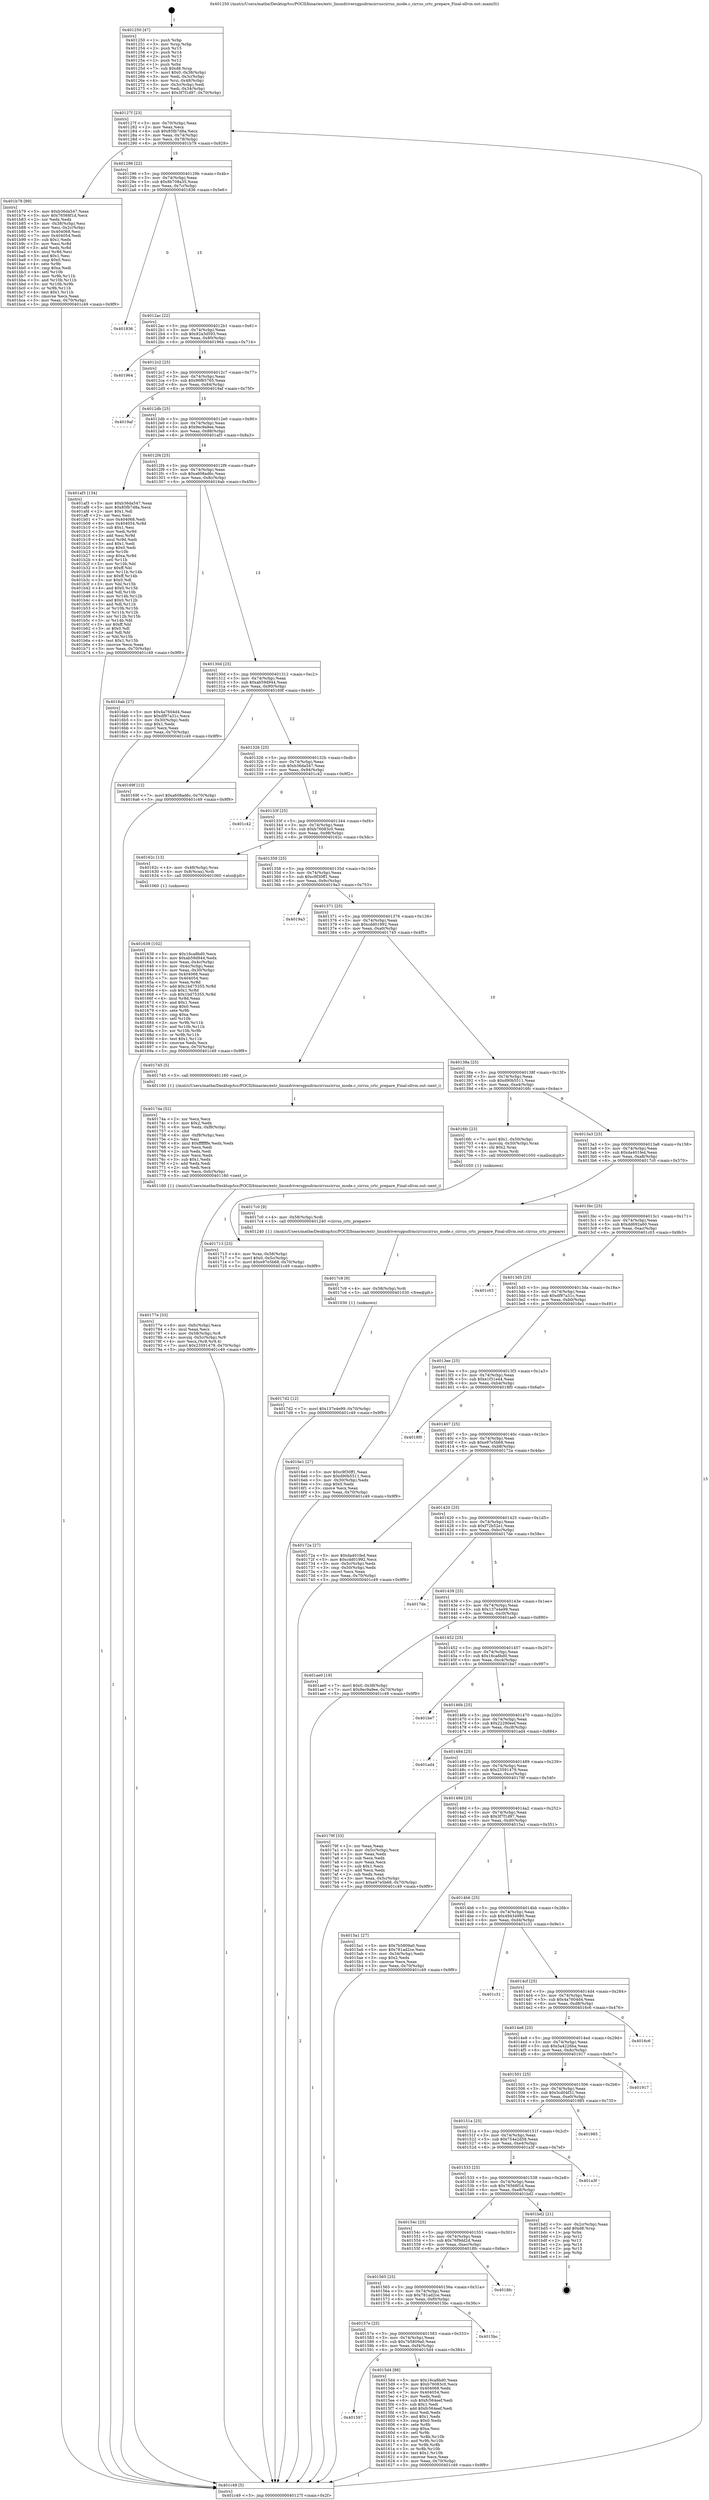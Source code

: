 digraph "0x401250" {
  label = "0x401250 (/mnt/c/Users/mathe/Desktop/tcc/POCII/binaries/extr_linuxdriversgpudrmcirruscirrus_mode.c_cirrus_crtc_prepare_Final-ollvm.out::main(0))"
  labelloc = "t"
  node[shape=record]

  Entry [label="",width=0.3,height=0.3,shape=circle,fillcolor=black,style=filled]
  "0x40127f" [label="{
     0x40127f [23]\l
     | [instrs]\l
     &nbsp;&nbsp;0x40127f \<+3\>: mov -0x70(%rbp),%eax\l
     &nbsp;&nbsp;0x401282 \<+2\>: mov %eax,%ecx\l
     &nbsp;&nbsp;0x401284 \<+6\>: sub $0x85fb7d8a,%ecx\l
     &nbsp;&nbsp;0x40128a \<+3\>: mov %eax,-0x74(%rbp)\l
     &nbsp;&nbsp;0x40128d \<+3\>: mov %ecx,-0x78(%rbp)\l
     &nbsp;&nbsp;0x401290 \<+6\>: je 0000000000401b79 \<main+0x929\>\l
  }"]
  "0x401b79" [label="{
     0x401b79 [89]\l
     | [instrs]\l
     &nbsp;&nbsp;0x401b79 \<+5\>: mov $0xb36da547,%eax\l
     &nbsp;&nbsp;0x401b7e \<+5\>: mov $0x76568f1d,%ecx\l
     &nbsp;&nbsp;0x401b83 \<+2\>: xor %edx,%edx\l
     &nbsp;&nbsp;0x401b85 \<+3\>: mov -0x38(%rbp),%esi\l
     &nbsp;&nbsp;0x401b88 \<+3\>: mov %esi,-0x2c(%rbp)\l
     &nbsp;&nbsp;0x401b8b \<+7\>: mov 0x404068,%esi\l
     &nbsp;&nbsp;0x401b92 \<+7\>: mov 0x404054,%edi\l
     &nbsp;&nbsp;0x401b99 \<+3\>: sub $0x1,%edx\l
     &nbsp;&nbsp;0x401b9c \<+3\>: mov %esi,%r8d\l
     &nbsp;&nbsp;0x401b9f \<+3\>: add %edx,%r8d\l
     &nbsp;&nbsp;0x401ba2 \<+4\>: imul %r8d,%esi\l
     &nbsp;&nbsp;0x401ba6 \<+3\>: and $0x1,%esi\l
     &nbsp;&nbsp;0x401ba9 \<+3\>: cmp $0x0,%esi\l
     &nbsp;&nbsp;0x401bac \<+4\>: sete %r9b\l
     &nbsp;&nbsp;0x401bb0 \<+3\>: cmp $0xa,%edi\l
     &nbsp;&nbsp;0x401bb3 \<+4\>: setl %r10b\l
     &nbsp;&nbsp;0x401bb7 \<+3\>: mov %r9b,%r11b\l
     &nbsp;&nbsp;0x401bba \<+3\>: and %r10b,%r11b\l
     &nbsp;&nbsp;0x401bbd \<+3\>: xor %r10b,%r9b\l
     &nbsp;&nbsp;0x401bc0 \<+3\>: or %r9b,%r11b\l
     &nbsp;&nbsp;0x401bc3 \<+4\>: test $0x1,%r11b\l
     &nbsp;&nbsp;0x401bc7 \<+3\>: cmovne %ecx,%eax\l
     &nbsp;&nbsp;0x401bca \<+3\>: mov %eax,-0x70(%rbp)\l
     &nbsp;&nbsp;0x401bcd \<+5\>: jmp 0000000000401c49 \<main+0x9f9\>\l
  }"]
  "0x401296" [label="{
     0x401296 [22]\l
     | [instrs]\l
     &nbsp;&nbsp;0x401296 \<+5\>: jmp 000000000040129b \<main+0x4b\>\l
     &nbsp;&nbsp;0x40129b \<+3\>: mov -0x74(%rbp),%eax\l
     &nbsp;&nbsp;0x40129e \<+5\>: sub $0x8b708a35,%eax\l
     &nbsp;&nbsp;0x4012a3 \<+3\>: mov %eax,-0x7c(%rbp)\l
     &nbsp;&nbsp;0x4012a6 \<+6\>: je 0000000000401836 \<main+0x5e6\>\l
  }"]
  Exit [label="",width=0.3,height=0.3,shape=circle,fillcolor=black,style=filled,peripheries=2]
  "0x401836" [label="{
     0x401836\l
  }", style=dashed]
  "0x4012ac" [label="{
     0x4012ac [22]\l
     | [instrs]\l
     &nbsp;&nbsp;0x4012ac \<+5\>: jmp 00000000004012b1 \<main+0x61\>\l
     &nbsp;&nbsp;0x4012b1 \<+3\>: mov -0x74(%rbp),%eax\l
     &nbsp;&nbsp;0x4012b4 \<+5\>: sub $0x92a3d593,%eax\l
     &nbsp;&nbsp;0x4012b9 \<+3\>: mov %eax,-0x80(%rbp)\l
     &nbsp;&nbsp;0x4012bc \<+6\>: je 0000000000401964 \<main+0x714\>\l
  }"]
  "0x4017d2" [label="{
     0x4017d2 [12]\l
     | [instrs]\l
     &nbsp;&nbsp;0x4017d2 \<+7\>: movl $0x137e4e99,-0x70(%rbp)\l
     &nbsp;&nbsp;0x4017d9 \<+5\>: jmp 0000000000401c49 \<main+0x9f9\>\l
  }"]
  "0x401964" [label="{
     0x401964\l
  }", style=dashed]
  "0x4012c2" [label="{
     0x4012c2 [25]\l
     | [instrs]\l
     &nbsp;&nbsp;0x4012c2 \<+5\>: jmp 00000000004012c7 \<main+0x77\>\l
     &nbsp;&nbsp;0x4012c7 \<+3\>: mov -0x74(%rbp),%eax\l
     &nbsp;&nbsp;0x4012ca \<+5\>: sub $0x96f65765,%eax\l
     &nbsp;&nbsp;0x4012cf \<+6\>: mov %eax,-0x84(%rbp)\l
     &nbsp;&nbsp;0x4012d5 \<+6\>: je 00000000004019af \<main+0x75f\>\l
  }"]
  "0x4017c9" [label="{
     0x4017c9 [9]\l
     | [instrs]\l
     &nbsp;&nbsp;0x4017c9 \<+4\>: mov -0x58(%rbp),%rdi\l
     &nbsp;&nbsp;0x4017cd \<+5\>: call 0000000000401030 \<free@plt\>\l
     | [calls]\l
     &nbsp;&nbsp;0x401030 \{1\} (unknown)\l
  }"]
  "0x4019af" [label="{
     0x4019af\l
  }", style=dashed]
  "0x4012db" [label="{
     0x4012db [25]\l
     | [instrs]\l
     &nbsp;&nbsp;0x4012db \<+5\>: jmp 00000000004012e0 \<main+0x90\>\l
     &nbsp;&nbsp;0x4012e0 \<+3\>: mov -0x74(%rbp),%eax\l
     &nbsp;&nbsp;0x4012e3 \<+5\>: sub $0x9ec9a9ee,%eax\l
     &nbsp;&nbsp;0x4012e8 \<+6\>: mov %eax,-0x88(%rbp)\l
     &nbsp;&nbsp;0x4012ee \<+6\>: je 0000000000401af3 \<main+0x8a3\>\l
  }"]
  "0x40177e" [label="{
     0x40177e [33]\l
     | [instrs]\l
     &nbsp;&nbsp;0x40177e \<+6\>: mov -0xfc(%rbp),%ecx\l
     &nbsp;&nbsp;0x401784 \<+3\>: imul %eax,%ecx\l
     &nbsp;&nbsp;0x401787 \<+4\>: mov -0x58(%rbp),%r8\l
     &nbsp;&nbsp;0x40178b \<+4\>: movslq -0x5c(%rbp),%r9\l
     &nbsp;&nbsp;0x40178f \<+4\>: mov %ecx,(%r8,%r9,4)\l
     &nbsp;&nbsp;0x401793 \<+7\>: movl $0x23591479,-0x70(%rbp)\l
     &nbsp;&nbsp;0x40179a \<+5\>: jmp 0000000000401c49 \<main+0x9f9\>\l
  }"]
  "0x401af3" [label="{
     0x401af3 [134]\l
     | [instrs]\l
     &nbsp;&nbsp;0x401af3 \<+5\>: mov $0xb36da547,%eax\l
     &nbsp;&nbsp;0x401af8 \<+5\>: mov $0x85fb7d8a,%ecx\l
     &nbsp;&nbsp;0x401afd \<+2\>: mov $0x1,%dl\l
     &nbsp;&nbsp;0x401aff \<+2\>: xor %esi,%esi\l
     &nbsp;&nbsp;0x401b01 \<+7\>: mov 0x404068,%edi\l
     &nbsp;&nbsp;0x401b08 \<+8\>: mov 0x404054,%r8d\l
     &nbsp;&nbsp;0x401b10 \<+3\>: sub $0x1,%esi\l
     &nbsp;&nbsp;0x401b13 \<+3\>: mov %edi,%r9d\l
     &nbsp;&nbsp;0x401b16 \<+3\>: add %esi,%r9d\l
     &nbsp;&nbsp;0x401b19 \<+4\>: imul %r9d,%edi\l
     &nbsp;&nbsp;0x401b1d \<+3\>: and $0x1,%edi\l
     &nbsp;&nbsp;0x401b20 \<+3\>: cmp $0x0,%edi\l
     &nbsp;&nbsp;0x401b23 \<+4\>: sete %r10b\l
     &nbsp;&nbsp;0x401b27 \<+4\>: cmp $0xa,%r8d\l
     &nbsp;&nbsp;0x401b2b \<+4\>: setl %r11b\l
     &nbsp;&nbsp;0x401b2f \<+3\>: mov %r10b,%bl\l
     &nbsp;&nbsp;0x401b32 \<+3\>: xor $0xff,%bl\l
     &nbsp;&nbsp;0x401b35 \<+3\>: mov %r11b,%r14b\l
     &nbsp;&nbsp;0x401b38 \<+4\>: xor $0xff,%r14b\l
     &nbsp;&nbsp;0x401b3c \<+3\>: xor $0x0,%dl\l
     &nbsp;&nbsp;0x401b3f \<+3\>: mov %bl,%r15b\l
     &nbsp;&nbsp;0x401b42 \<+4\>: and $0x0,%r15b\l
     &nbsp;&nbsp;0x401b46 \<+3\>: and %dl,%r10b\l
     &nbsp;&nbsp;0x401b49 \<+3\>: mov %r14b,%r12b\l
     &nbsp;&nbsp;0x401b4c \<+4\>: and $0x0,%r12b\l
     &nbsp;&nbsp;0x401b50 \<+3\>: and %dl,%r11b\l
     &nbsp;&nbsp;0x401b53 \<+3\>: or %r10b,%r15b\l
     &nbsp;&nbsp;0x401b56 \<+3\>: or %r11b,%r12b\l
     &nbsp;&nbsp;0x401b59 \<+3\>: xor %r12b,%r15b\l
     &nbsp;&nbsp;0x401b5c \<+3\>: or %r14b,%bl\l
     &nbsp;&nbsp;0x401b5f \<+3\>: xor $0xff,%bl\l
     &nbsp;&nbsp;0x401b62 \<+3\>: or $0x0,%dl\l
     &nbsp;&nbsp;0x401b65 \<+2\>: and %dl,%bl\l
     &nbsp;&nbsp;0x401b67 \<+3\>: or %bl,%r15b\l
     &nbsp;&nbsp;0x401b6a \<+4\>: test $0x1,%r15b\l
     &nbsp;&nbsp;0x401b6e \<+3\>: cmovne %ecx,%eax\l
     &nbsp;&nbsp;0x401b71 \<+3\>: mov %eax,-0x70(%rbp)\l
     &nbsp;&nbsp;0x401b74 \<+5\>: jmp 0000000000401c49 \<main+0x9f9\>\l
  }"]
  "0x4012f4" [label="{
     0x4012f4 [25]\l
     | [instrs]\l
     &nbsp;&nbsp;0x4012f4 \<+5\>: jmp 00000000004012f9 \<main+0xa9\>\l
     &nbsp;&nbsp;0x4012f9 \<+3\>: mov -0x74(%rbp),%eax\l
     &nbsp;&nbsp;0x4012fc \<+5\>: sub $0xa608ad6c,%eax\l
     &nbsp;&nbsp;0x401301 \<+6\>: mov %eax,-0x8c(%rbp)\l
     &nbsp;&nbsp;0x401307 \<+6\>: je 00000000004016ab \<main+0x45b\>\l
  }"]
  "0x40174a" [label="{
     0x40174a [52]\l
     | [instrs]\l
     &nbsp;&nbsp;0x40174a \<+2\>: xor %ecx,%ecx\l
     &nbsp;&nbsp;0x40174c \<+5\>: mov $0x2,%edx\l
     &nbsp;&nbsp;0x401751 \<+6\>: mov %edx,-0xf8(%rbp)\l
     &nbsp;&nbsp;0x401757 \<+1\>: cltd\l
     &nbsp;&nbsp;0x401758 \<+6\>: mov -0xf8(%rbp),%esi\l
     &nbsp;&nbsp;0x40175e \<+2\>: idiv %esi\l
     &nbsp;&nbsp;0x401760 \<+6\>: imul $0xfffffffe,%edx,%edx\l
     &nbsp;&nbsp;0x401766 \<+2\>: mov %ecx,%edi\l
     &nbsp;&nbsp;0x401768 \<+2\>: sub %edx,%edi\l
     &nbsp;&nbsp;0x40176a \<+2\>: mov %ecx,%edx\l
     &nbsp;&nbsp;0x40176c \<+3\>: sub $0x1,%edx\l
     &nbsp;&nbsp;0x40176f \<+2\>: add %edx,%edi\l
     &nbsp;&nbsp;0x401771 \<+2\>: sub %edi,%ecx\l
     &nbsp;&nbsp;0x401773 \<+6\>: mov %ecx,-0xfc(%rbp)\l
     &nbsp;&nbsp;0x401779 \<+5\>: call 0000000000401160 \<next_i\>\l
     | [calls]\l
     &nbsp;&nbsp;0x401160 \{1\} (/mnt/c/Users/mathe/Desktop/tcc/POCII/binaries/extr_linuxdriversgpudrmcirruscirrus_mode.c_cirrus_crtc_prepare_Final-ollvm.out::next_i)\l
  }"]
  "0x4016ab" [label="{
     0x4016ab [27]\l
     | [instrs]\l
     &nbsp;&nbsp;0x4016ab \<+5\>: mov $0x4a7604d4,%eax\l
     &nbsp;&nbsp;0x4016b0 \<+5\>: mov $0xdf97a31c,%ecx\l
     &nbsp;&nbsp;0x4016b5 \<+3\>: mov -0x30(%rbp),%edx\l
     &nbsp;&nbsp;0x4016b8 \<+3\>: cmp $0x1,%edx\l
     &nbsp;&nbsp;0x4016bb \<+3\>: cmovl %ecx,%eax\l
     &nbsp;&nbsp;0x4016be \<+3\>: mov %eax,-0x70(%rbp)\l
     &nbsp;&nbsp;0x4016c1 \<+5\>: jmp 0000000000401c49 \<main+0x9f9\>\l
  }"]
  "0x40130d" [label="{
     0x40130d [25]\l
     | [instrs]\l
     &nbsp;&nbsp;0x40130d \<+5\>: jmp 0000000000401312 \<main+0xc2\>\l
     &nbsp;&nbsp;0x401312 \<+3\>: mov -0x74(%rbp),%eax\l
     &nbsp;&nbsp;0x401315 \<+5\>: sub $0xab59d944,%eax\l
     &nbsp;&nbsp;0x40131a \<+6\>: mov %eax,-0x90(%rbp)\l
     &nbsp;&nbsp;0x401320 \<+6\>: je 000000000040169f \<main+0x44f\>\l
  }"]
  "0x401713" [label="{
     0x401713 [23]\l
     | [instrs]\l
     &nbsp;&nbsp;0x401713 \<+4\>: mov %rax,-0x58(%rbp)\l
     &nbsp;&nbsp;0x401717 \<+7\>: movl $0x0,-0x5c(%rbp)\l
     &nbsp;&nbsp;0x40171e \<+7\>: movl $0xe97e5b68,-0x70(%rbp)\l
     &nbsp;&nbsp;0x401725 \<+5\>: jmp 0000000000401c49 \<main+0x9f9\>\l
  }"]
  "0x40169f" [label="{
     0x40169f [12]\l
     | [instrs]\l
     &nbsp;&nbsp;0x40169f \<+7\>: movl $0xa608ad6c,-0x70(%rbp)\l
     &nbsp;&nbsp;0x4016a6 \<+5\>: jmp 0000000000401c49 \<main+0x9f9\>\l
  }"]
  "0x401326" [label="{
     0x401326 [25]\l
     | [instrs]\l
     &nbsp;&nbsp;0x401326 \<+5\>: jmp 000000000040132b \<main+0xdb\>\l
     &nbsp;&nbsp;0x40132b \<+3\>: mov -0x74(%rbp),%eax\l
     &nbsp;&nbsp;0x40132e \<+5\>: sub $0xb36da547,%eax\l
     &nbsp;&nbsp;0x401333 \<+6\>: mov %eax,-0x94(%rbp)\l
     &nbsp;&nbsp;0x401339 \<+6\>: je 0000000000401c42 \<main+0x9f2\>\l
  }"]
  "0x401639" [label="{
     0x401639 [102]\l
     | [instrs]\l
     &nbsp;&nbsp;0x401639 \<+5\>: mov $0x16ca8bd0,%ecx\l
     &nbsp;&nbsp;0x40163e \<+5\>: mov $0xab59d944,%edx\l
     &nbsp;&nbsp;0x401643 \<+3\>: mov %eax,-0x4c(%rbp)\l
     &nbsp;&nbsp;0x401646 \<+3\>: mov -0x4c(%rbp),%eax\l
     &nbsp;&nbsp;0x401649 \<+3\>: mov %eax,-0x30(%rbp)\l
     &nbsp;&nbsp;0x40164c \<+7\>: mov 0x404068,%eax\l
     &nbsp;&nbsp;0x401653 \<+7\>: mov 0x404054,%esi\l
     &nbsp;&nbsp;0x40165a \<+3\>: mov %eax,%r8d\l
     &nbsp;&nbsp;0x40165d \<+7\>: add $0x1bd75355,%r8d\l
     &nbsp;&nbsp;0x401664 \<+4\>: sub $0x1,%r8d\l
     &nbsp;&nbsp;0x401668 \<+7\>: sub $0x1bd75355,%r8d\l
     &nbsp;&nbsp;0x40166f \<+4\>: imul %r8d,%eax\l
     &nbsp;&nbsp;0x401673 \<+3\>: and $0x1,%eax\l
     &nbsp;&nbsp;0x401676 \<+3\>: cmp $0x0,%eax\l
     &nbsp;&nbsp;0x401679 \<+4\>: sete %r9b\l
     &nbsp;&nbsp;0x40167d \<+3\>: cmp $0xa,%esi\l
     &nbsp;&nbsp;0x401680 \<+4\>: setl %r10b\l
     &nbsp;&nbsp;0x401684 \<+3\>: mov %r9b,%r11b\l
     &nbsp;&nbsp;0x401687 \<+3\>: and %r10b,%r11b\l
     &nbsp;&nbsp;0x40168a \<+3\>: xor %r10b,%r9b\l
     &nbsp;&nbsp;0x40168d \<+3\>: or %r9b,%r11b\l
     &nbsp;&nbsp;0x401690 \<+4\>: test $0x1,%r11b\l
     &nbsp;&nbsp;0x401694 \<+3\>: cmovne %edx,%ecx\l
     &nbsp;&nbsp;0x401697 \<+3\>: mov %ecx,-0x70(%rbp)\l
     &nbsp;&nbsp;0x40169a \<+5\>: jmp 0000000000401c49 \<main+0x9f9\>\l
  }"]
  "0x401c42" [label="{
     0x401c42\l
  }", style=dashed]
  "0x40133f" [label="{
     0x40133f [25]\l
     | [instrs]\l
     &nbsp;&nbsp;0x40133f \<+5\>: jmp 0000000000401344 \<main+0xf4\>\l
     &nbsp;&nbsp;0x401344 \<+3\>: mov -0x74(%rbp),%eax\l
     &nbsp;&nbsp;0x401347 \<+5\>: sub $0xb76083c0,%eax\l
     &nbsp;&nbsp;0x40134c \<+6\>: mov %eax,-0x98(%rbp)\l
     &nbsp;&nbsp;0x401352 \<+6\>: je 000000000040162c \<main+0x3dc\>\l
  }"]
  "0x401597" [label="{
     0x401597\l
  }", style=dashed]
  "0x40162c" [label="{
     0x40162c [13]\l
     | [instrs]\l
     &nbsp;&nbsp;0x40162c \<+4\>: mov -0x48(%rbp),%rax\l
     &nbsp;&nbsp;0x401630 \<+4\>: mov 0x8(%rax),%rdi\l
     &nbsp;&nbsp;0x401634 \<+5\>: call 0000000000401060 \<atoi@plt\>\l
     | [calls]\l
     &nbsp;&nbsp;0x401060 \{1\} (unknown)\l
  }"]
  "0x401358" [label="{
     0x401358 [25]\l
     | [instrs]\l
     &nbsp;&nbsp;0x401358 \<+5\>: jmp 000000000040135d \<main+0x10d\>\l
     &nbsp;&nbsp;0x40135d \<+3\>: mov -0x74(%rbp),%eax\l
     &nbsp;&nbsp;0x401360 \<+5\>: sub $0xc9f30ff1,%eax\l
     &nbsp;&nbsp;0x401365 \<+6\>: mov %eax,-0x9c(%rbp)\l
     &nbsp;&nbsp;0x40136b \<+6\>: je 00000000004019a3 \<main+0x753\>\l
  }"]
  "0x4015d4" [label="{
     0x4015d4 [88]\l
     | [instrs]\l
     &nbsp;&nbsp;0x4015d4 \<+5\>: mov $0x16ca8bd0,%eax\l
     &nbsp;&nbsp;0x4015d9 \<+5\>: mov $0xb76083c0,%ecx\l
     &nbsp;&nbsp;0x4015de \<+7\>: mov 0x404068,%edx\l
     &nbsp;&nbsp;0x4015e5 \<+7\>: mov 0x404054,%esi\l
     &nbsp;&nbsp;0x4015ec \<+2\>: mov %edx,%edi\l
     &nbsp;&nbsp;0x4015ee \<+6\>: sub $0xfc564eef,%edi\l
     &nbsp;&nbsp;0x4015f4 \<+3\>: sub $0x1,%edi\l
     &nbsp;&nbsp;0x4015f7 \<+6\>: add $0xfc564eef,%edi\l
     &nbsp;&nbsp;0x4015fd \<+3\>: imul %edi,%edx\l
     &nbsp;&nbsp;0x401600 \<+3\>: and $0x1,%edx\l
     &nbsp;&nbsp;0x401603 \<+3\>: cmp $0x0,%edx\l
     &nbsp;&nbsp;0x401606 \<+4\>: sete %r8b\l
     &nbsp;&nbsp;0x40160a \<+3\>: cmp $0xa,%esi\l
     &nbsp;&nbsp;0x40160d \<+4\>: setl %r9b\l
     &nbsp;&nbsp;0x401611 \<+3\>: mov %r8b,%r10b\l
     &nbsp;&nbsp;0x401614 \<+3\>: and %r9b,%r10b\l
     &nbsp;&nbsp;0x401617 \<+3\>: xor %r9b,%r8b\l
     &nbsp;&nbsp;0x40161a \<+3\>: or %r8b,%r10b\l
     &nbsp;&nbsp;0x40161d \<+4\>: test $0x1,%r10b\l
     &nbsp;&nbsp;0x401621 \<+3\>: cmovne %ecx,%eax\l
     &nbsp;&nbsp;0x401624 \<+3\>: mov %eax,-0x70(%rbp)\l
     &nbsp;&nbsp;0x401627 \<+5\>: jmp 0000000000401c49 \<main+0x9f9\>\l
  }"]
  "0x4019a3" [label="{
     0x4019a3\l
  }", style=dashed]
  "0x401371" [label="{
     0x401371 [25]\l
     | [instrs]\l
     &nbsp;&nbsp;0x401371 \<+5\>: jmp 0000000000401376 \<main+0x126\>\l
     &nbsp;&nbsp;0x401376 \<+3\>: mov -0x74(%rbp),%eax\l
     &nbsp;&nbsp;0x401379 \<+5\>: sub $0xcdd01992,%eax\l
     &nbsp;&nbsp;0x40137e \<+6\>: mov %eax,-0xa0(%rbp)\l
     &nbsp;&nbsp;0x401384 \<+6\>: je 0000000000401745 \<main+0x4f5\>\l
  }"]
  "0x40157e" [label="{
     0x40157e [25]\l
     | [instrs]\l
     &nbsp;&nbsp;0x40157e \<+5\>: jmp 0000000000401583 \<main+0x333\>\l
     &nbsp;&nbsp;0x401583 \<+3\>: mov -0x74(%rbp),%eax\l
     &nbsp;&nbsp;0x401586 \<+5\>: sub $0x7b5809a0,%eax\l
     &nbsp;&nbsp;0x40158b \<+6\>: mov %eax,-0xf4(%rbp)\l
     &nbsp;&nbsp;0x401591 \<+6\>: je 00000000004015d4 \<main+0x384\>\l
  }"]
  "0x401745" [label="{
     0x401745 [5]\l
     | [instrs]\l
     &nbsp;&nbsp;0x401745 \<+5\>: call 0000000000401160 \<next_i\>\l
     | [calls]\l
     &nbsp;&nbsp;0x401160 \{1\} (/mnt/c/Users/mathe/Desktop/tcc/POCII/binaries/extr_linuxdriversgpudrmcirruscirrus_mode.c_cirrus_crtc_prepare_Final-ollvm.out::next_i)\l
  }"]
  "0x40138a" [label="{
     0x40138a [25]\l
     | [instrs]\l
     &nbsp;&nbsp;0x40138a \<+5\>: jmp 000000000040138f \<main+0x13f\>\l
     &nbsp;&nbsp;0x40138f \<+3\>: mov -0x74(%rbp),%eax\l
     &nbsp;&nbsp;0x401392 \<+5\>: sub $0xd90b5511,%eax\l
     &nbsp;&nbsp;0x401397 \<+6\>: mov %eax,-0xa4(%rbp)\l
     &nbsp;&nbsp;0x40139d \<+6\>: je 00000000004016fc \<main+0x4ac\>\l
  }"]
  "0x4015bc" [label="{
     0x4015bc\l
  }", style=dashed]
  "0x4016fc" [label="{
     0x4016fc [23]\l
     | [instrs]\l
     &nbsp;&nbsp;0x4016fc \<+7\>: movl $0x1,-0x50(%rbp)\l
     &nbsp;&nbsp;0x401703 \<+4\>: movslq -0x50(%rbp),%rax\l
     &nbsp;&nbsp;0x401707 \<+4\>: shl $0x2,%rax\l
     &nbsp;&nbsp;0x40170b \<+3\>: mov %rax,%rdi\l
     &nbsp;&nbsp;0x40170e \<+5\>: call 0000000000401050 \<malloc@plt\>\l
     | [calls]\l
     &nbsp;&nbsp;0x401050 \{1\} (unknown)\l
  }"]
  "0x4013a3" [label="{
     0x4013a3 [25]\l
     | [instrs]\l
     &nbsp;&nbsp;0x4013a3 \<+5\>: jmp 00000000004013a8 \<main+0x158\>\l
     &nbsp;&nbsp;0x4013a8 \<+3\>: mov -0x74(%rbp),%eax\l
     &nbsp;&nbsp;0x4013ab \<+5\>: sub $0xda401fed,%eax\l
     &nbsp;&nbsp;0x4013b0 \<+6\>: mov %eax,-0xa8(%rbp)\l
     &nbsp;&nbsp;0x4013b6 \<+6\>: je 00000000004017c0 \<main+0x570\>\l
  }"]
  "0x401565" [label="{
     0x401565 [25]\l
     | [instrs]\l
     &nbsp;&nbsp;0x401565 \<+5\>: jmp 000000000040156a \<main+0x31a\>\l
     &nbsp;&nbsp;0x40156a \<+3\>: mov -0x74(%rbp),%eax\l
     &nbsp;&nbsp;0x40156d \<+5\>: sub $0x781ad2ce,%eax\l
     &nbsp;&nbsp;0x401572 \<+6\>: mov %eax,-0xf0(%rbp)\l
     &nbsp;&nbsp;0x401578 \<+6\>: je 00000000004015bc \<main+0x36c\>\l
  }"]
  "0x4017c0" [label="{
     0x4017c0 [9]\l
     | [instrs]\l
     &nbsp;&nbsp;0x4017c0 \<+4\>: mov -0x58(%rbp),%rdi\l
     &nbsp;&nbsp;0x4017c4 \<+5\>: call 0000000000401240 \<cirrus_crtc_prepare\>\l
     | [calls]\l
     &nbsp;&nbsp;0x401240 \{1\} (/mnt/c/Users/mathe/Desktop/tcc/POCII/binaries/extr_linuxdriversgpudrmcirruscirrus_mode.c_cirrus_crtc_prepare_Final-ollvm.out::cirrus_crtc_prepare)\l
  }"]
  "0x4013bc" [label="{
     0x4013bc [25]\l
     | [instrs]\l
     &nbsp;&nbsp;0x4013bc \<+5\>: jmp 00000000004013c1 \<main+0x171\>\l
     &nbsp;&nbsp;0x4013c1 \<+3\>: mov -0x74(%rbp),%eax\l
     &nbsp;&nbsp;0x4013c4 \<+5\>: sub $0xdd692a60,%eax\l
     &nbsp;&nbsp;0x4013c9 \<+6\>: mov %eax,-0xac(%rbp)\l
     &nbsp;&nbsp;0x4013cf \<+6\>: je 0000000000401c03 \<main+0x9b3\>\l
  }"]
  "0x4018fc" [label="{
     0x4018fc\l
  }", style=dashed]
  "0x401c03" [label="{
     0x401c03\l
  }", style=dashed]
  "0x4013d5" [label="{
     0x4013d5 [25]\l
     | [instrs]\l
     &nbsp;&nbsp;0x4013d5 \<+5\>: jmp 00000000004013da \<main+0x18a\>\l
     &nbsp;&nbsp;0x4013da \<+3\>: mov -0x74(%rbp),%eax\l
     &nbsp;&nbsp;0x4013dd \<+5\>: sub $0xdf97a31c,%eax\l
     &nbsp;&nbsp;0x4013e2 \<+6\>: mov %eax,-0xb0(%rbp)\l
     &nbsp;&nbsp;0x4013e8 \<+6\>: je 00000000004016e1 \<main+0x491\>\l
  }"]
  "0x40154c" [label="{
     0x40154c [25]\l
     | [instrs]\l
     &nbsp;&nbsp;0x40154c \<+5\>: jmp 0000000000401551 \<main+0x301\>\l
     &nbsp;&nbsp;0x401551 \<+3\>: mov -0x74(%rbp),%eax\l
     &nbsp;&nbsp;0x401554 \<+5\>: sub $0x76f9dd2d,%eax\l
     &nbsp;&nbsp;0x401559 \<+6\>: mov %eax,-0xec(%rbp)\l
     &nbsp;&nbsp;0x40155f \<+6\>: je 00000000004018fc \<main+0x6ac\>\l
  }"]
  "0x4016e1" [label="{
     0x4016e1 [27]\l
     | [instrs]\l
     &nbsp;&nbsp;0x4016e1 \<+5\>: mov $0xc9f30ff1,%eax\l
     &nbsp;&nbsp;0x4016e6 \<+5\>: mov $0xd90b5511,%ecx\l
     &nbsp;&nbsp;0x4016eb \<+3\>: mov -0x30(%rbp),%edx\l
     &nbsp;&nbsp;0x4016ee \<+3\>: cmp $0x0,%edx\l
     &nbsp;&nbsp;0x4016f1 \<+3\>: cmove %ecx,%eax\l
     &nbsp;&nbsp;0x4016f4 \<+3\>: mov %eax,-0x70(%rbp)\l
     &nbsp;&nbsp;0x4016f7 \<+5\>: jmp 0000000000401c49 \<main+0x9f9\>\l
  }"]
  "0x4013ee" [label="{
     0x4013ee [25]\l
     | [instrs]\l
     &nbsp;&nbsp;0x4013ee \<+5\>: jmp 00000000004013f3 \<main+0x1a3\>\l
     &nbsp;&nbsp;0x4013f3 \<+3\>: mov -0x74(%rbp),%eax\l
     &nbsp;&nbsp;0x4013f6 \<+5\>: sub $0xe1f31e44,%eax\l
     &nbsp;&nbsp;0x4013fb \<+6\>: mov %eax,-0xb4(%rbp)\l
     &nbsp;&nbsp;0x401401 \<+6\>: je 00000000004018f0 \<main+0x6a0\>\l
  }"]
  "0x401bd2" [label="{
     0x401bd2 [21]\l
     | [instrs]\l
     &nbsp;&nbsp;0x401bd2 \<+3\>: mov -0x2c(%rbp),%eax\l
     &nbsp;&nbsp;0x401bd5 \<+7\>: add $0xd8,%rsp\l
     &nbsp;&nbsp;0x401bdc \<+1\>: pop %rbx\l
     &nbsp;&nbsp;0x401bdd \<+2\>: pop %r12\l
     &nbsp;&nbsp;0x401bdf \<+2\>: pop %r13\l
     &nbsp;&nbsp;0x401be1 \<+2\>: pop %r14\l
     &nbsp;&nbsp;0x401be3 \<+2\>: pop %r15\l
     &nbsp;&nbsp;0x401be5 \<+1\>: pop %rbp\l
     &nbsp;&nbsp;0x401be6 \<+1\>: ret\l
  }"]
  "0x4018f0" [label="{
     0x4018f0\l
  }", style=dashed]
  "0x401407" [label="{
     0x401407 [25]\l
     | [instrs]\l
     &nbsp;&nbsp;0x401407 \<+5\>: jmp 000000000040140c \<main+0x1bc\>\l
     &nbsp;&nbsp;0x40140c \<+3\>: mov -0x74(%rbp),%eax\l
     &nbsp;&nbsp;0x40140f \<+5\>: sub $0xe97e5b68,%eax\l
     &nbsp;&nbsp;0x401414 \<+6\>: mov %eax,-0xb8(%rbp)\l
     &nbsp;&nbsp;0x40141a \<+6\>: je 000000000040172a \<main+0x4da\>\l
  }"]
  "0x401533" [label="{
     0x401533 [25]\l
     | [instrs]\l
     &nbsp;&nbsp;0x401533 \<+5\>: jmp 0000000000401538 \<main+0x2e8\>\l
     &nbsp;&nbsp;0x401538 \<+3\>: mov -0x74(%rbp),%eax\l
     &nbsp;&nbsp;0x40153b \<+5\>: sub $0x76568f1d,%eax\l
     &nbsp;&nbsp;0x401540 \<+6\>: mov %eax,-0xe8(%rbp)\l
     &nbsp;&nbsp;0x401546 \<+6\>: je 0000000000401bd2 \<main+0x982\>\l
  }"]
  "0x40172a" [label="{
     0x40172a [27]\l
     | [instrs]\l
     &nbsp;&nbsp;0x40172a \<+5\>: mov $0xda401fed,%eax\l
     &nbsp;&nbsp;0x40172f \<+5\>: mov $0xcdd01992,%ecx\l
     &nbsp;&nbsp;0x401734 \<+3\>: mov -0x5c(%rbp),%edx\l
     &nbsp;&nbsp;0x401737 \<+3\>: cmp -0x50(%rbp),%edx\l
     &nbsp;&nbsp;0x40173a \<+3\>: cmovl %ecx,%eax\l
     &nbsp;&nbsp;0x40173d \<+3\>: mov %eax,-0x70(%rbp)\l
     &nbsp;&nbsp;0x401740 \<+5\>: jmp 0000000000401c49 \<main+0x9f9\>\l
  }"]
  "0x401420" [label="{
     0x401420 [25]\l
     | [instrs]\l
     &nbsp;&nbsp;0x401420 \<+5\>: jmp 0000000000401425 \<main+0x1d5\>\l
     &nbsp;&nbsp;0x401425 \<+3\>: mov -0x74(%rbp),%eax\l
     &nbsp;&nbsp;0x401428 \<+5\>: sub $0xf72b52e1,%eax\l
     &nbsp;&nbsp;0x40142d \<+6\>: mov %eax,-0xbc(%rbp)\l
     &nbsp;&nbsp;0x401433 \<+6\>: je 00000000004017de \<main+0x58e\>\l
  }"]
  "0x401a3f" [label="{
     0x401a3f\l
  }", style=dashed]
  "0x4017de" [label="{
     0x4017de\l
  }", style=dashed]
  "0x401439" [label="{
     0x401439 [25]\l
     | [instrs]\l
     &nbsp;&nbsp;0x401439 \<+5\>: jmp 000000000040143e \<main+0x1ee\>\l
     &nbsp;&nbsp;0x40143e \<+3\>: mov -0x74(%rbp),%eax\l
     &nbsp;&nbsp;0x401441 \<+5\>: sub $0x137e4e99,%eax\l
     &nbsp;&nbsp;0x401446 \<+6\>: mov %eax,-0xc0(%rbp)\l
     &nbsp;&nbsp;0x40144c \<+6\>: je 0000000000401ae0 \<main+0x890\>\l
  }"]
  "0x40151a" [label="{
     0x40151a [25]\l
     | [instrs]\l
     &nbsp;&nbsp;0x40151a \<+5\>: jmp 000000000040151f \<main+0x2cf\>\l
     &nbsp;&nbsp;0x40151f \<+3\>: mov -0x74(%rbp),%eax\l
     &nbsp;&nbsp;0x401522 \<+5\>: sub $0x754e2d58,%eax\l
     &nbsp;&nbsp;0x401527 \<+6\>: mov %eax,-0xe4(%rbp)\l
     &nbsp;&nbsp;0x40152d \<+6\>: je 0000000000401a3f \<main+0x7ef\>\l
  }"]
  "0x401ae0" [label="{
     0x401ae0 [19]\l
     | [instrs]\l
     &nbsp;&nbsp;0x401ae0 \<+7\>: movl $0x0,-0x38(%rbp)\l
     &nbsp;&nbsp;0x401ae7 \<+7\>: movl $0x9ec9a9ee,-0x70(%rbp)\l
     &nbsp;&nbsp;0x401aee \<+5\>: jmp 0000000000401c49 \<main+0x9f9\>\l
  }"]
  "0x401452" [label="{
     0x401452 [25]\l
     | [instrs]\l
     &nbsp;&nbsp;0x401452 \<+5\>: jmp 0000000000401457 \<main+0x207\>\l
     &nbsp;&nbsp;0x401457 \<+3\>: mov -0x74(%rbp),%eax\l
     &nbsp;&nbsp;0x40145a \<+5\>: sub $0x16ca8bd0,%eax\l
     &nbsp;&nbsp;0x40145f \<+6\>: mov %eax,-0xc4(%rbp)\l
     &nbsp;&nbsp;0x401465 \<+6\>: je 0000000000401be7 \<main+0x997\>\l
  }"]
  "0x401985" [label="{
     0x401985\l
  }", style=dashed]
  "0x401be7" [label="{
     0x401be7\l
  }", style=dashed]
  "0x40146b" [label="{
     0x40146b [25]\l
     | [instrs]\l
     &nbsp;&nbsp;0x40146b \<+5\>: jmp 0000000000401470 \<main+0x220\>\l
     &nbsp;&nbsp;0x401470 \<+3\>: mov -0x74(%rbp),%eax\l
     &nbsp;&nbsp;0x401473 \<+5\>: sub $0x22290eef,%eax\l
     &nbsp;&nbsp;0x401478 \<+6\>: mov %eax,-0xc8(%rbp)\l
     &nbsp;&nbsp;0x40147e \<+6\>: je 0000000000401ad4 \<main+0x884\>\l
  }"]
  "0x401501" [label="{
     0x401501 [25]\l
     | [instrs]\l
     &nbsp;&nbsp;0x401501 \<+5\>: jmp 0000000000401506 \<main+0x2b6\>\l
     &nbsp;&nbsp;0x401506 \<+3\>: mov -0x74(%rbp),%eax\l
     &nbsp;&nbsp;0x401509 \<+5\>: sub $0x5cd04f31,%eax\l
     &nbsp;&nbsp;0x40150e \<+6\>: mov %eax,-0xe0(%rbp)\l
     &nbsp;&nbsp;0x401514 \<+6\>: je 0000000000401985 \<main+0x735\>\l
  }"]
  "0x401ad4" [label="{
     0x401ad4\l
  }", style=dashed]
  "0x401484" [label="{
     0x401484 [25]\l
     | [instrs]\l
     &nbsp;&nbsp;0x401484 \<+5\>: jmp 0000000000401489 \<main+0x239\>\l
     &nbsp;&nbsp;0x401489 \<+3\>: mov -0x74(%rbp),%eax\l
     &nbsp;&nbsp;0x40148c \<+5\>: sub $0x23591479,%eax\l
     &nbsp;&nbsp;0x401491 \<+6\>: mov %eax,-0xcc(%rbp)\l
     &nbsp;&nbsp;0x401497 \<+6\>: je 000000000040179f \<main+0x54f\>\l
  }"]
  "0x401917" [label="{
     0x401917\l
  }", style=dashed]
  "0x40179f" [label="{
     0x40179f [33]\l
     | [instrs]\l
     &nbsp;&nbsp;0x40179f \<+2\>: xor %eax,%eax\l
     &nbsp;&nbsp;0x4017a1 \<+3\>: mov -0x5c(%rbp),%ecx\l
     &nbsp;&nbsp;0x4017a4 \<+2\>: mov %eax,%edx\l
     &nbsp;&nbsp;0x4017a6 \<+2\>: sub %ecx,%edx\l
     &nbsp;&nbsp;0x4017a8 \<+2\>: mov %eax,%ecx\l
     &nbsp;&nbsp;0x4017aa \<+3\>: sub $0x1,%ecx\l
     &nbsp;&nbsp;0x4017ad \<+2\>: add %ecx,%edx\l
     &nbsp;&nbsp;0x4017af \<+2\>: sub %edx,%eax\l
     &nbsp;&nbsp;0x4017b1 \<+3\>: mov %eax,-0x5c(%rbp)\l
     &nbsp;&nbsp;0x4017b4 \<+7\>: movl $0xe97e5b68,-0x70(%rbp)\l
     &nbsp;&nbsp;0x4017bb \<+5\>: jmp 0000000000401c49 \<main+0x9f9\>\l
  }"]
  "0x40149d" [label="{
     0x40149d [25]\l
     | [instrs]\l
     &nbsp;&nbsp;0x40149d \<+5\>: jmp 00000000004014a2 \<main+0x252\>\l
     &nbsp;&nbsp;0x4014a2 \<+3\>: mov -0x74(%rbp),%eax\l
     &nbsp;&nbsp;0x4014a5 \<+5\>: sub $0x3f7f1d97,%eax\l
     &nbsp;&nbsp;0x4014aa \<+6\>: mov %eax,-0xd0(%rbp)\l
     &nbsp;&nbsp;0x4014b0 \<+6\>: je 00000000004015a1 \<main+0x351\>\l
  }"]
  "0x4014e8" [label="{
     0x4014e8 [25]\l
     | [instrs]\l
     &nbsp;&nbsp;0x4014e8 \<+5\>: jmp 00000000004014ed \<main+0x29d\>\l
     &nbsp;&nbsp;0x4014ed \<+3\>: mov -0x74(%rbp),%eax\l
     &nbsp;&nbsp;0x4014f0 \<+5\>: sub $0x5a4226ba,%eax\l
     &nbsp;&nbsp;0x4014f5 \<+6\>: mov %eax,-0xdc(%rbp)\l
     &nbsp;&nbsp;0x4014fb \<+6\>: je 0000000000401917 \<main+0x6c7\>\l
  }"]
  "0x4015a1" [label="{
     0x4015a1 [27]\l
     | [instrs]\l
     &nbsp;&nbsp;0x4015a1 \<+5\>: mov $0x7b5809a0,%eax\l
     &nbsp;&nbsp;0x4015a6 \<+5\>: mov $0x781ad2ce,%ecx\l
     &nbsp;&nbsp;0x4015ab \<+3\>: mov -0x34(%rbp),%edx\l
     &nbsp;&nbsp;0x4015ae \<+3\>: cmp $0x2,%edx\l
     &nbsp;&nbsp;0x4015b1 \<+3\>: cmovne %ecx,%eax\l
     &nbsp;&nbsp;0x4015b4 \<+3\>: mov %eax,-0x70(%rbp)\l
     &nbsp;&nbsp;0x4015b7 \<+5\>: jmp 0000000000401c49 \<main+0x9f9\>\l
  }"]
  "0x4014b6" [label="{
     0x4014b6 [25]\l
     | [instrs]\l
     &nbsp;&nbsp;0x4014b6 \<+5\>: jmp 00000000004014bb \<main+0x26b\>\l
     &nbsp;&nbsp;0x4014bb \<+3\>: mov -0x74(%rbp),%eax\l
     &nbsp;&nbsp;0x4014be \<+5\>: sub $0x49434980,%eax\l
     &nbsp;&nbsp;0x4014c3 \<+6\>: mov %eax,-0xd4(%rbp)\l
     &nbsp;&nbsp;0x4014c9 \<+6\>: je 0000000000401c31 \<main+0x9e1\>\l
  }"]
  "0x401c49" [label="{
     0x401c49 [5]\l
     | [instrs]\l
     &nbsp;&nbsp;0x401c49 \<+5\>: jmp 000000000040127f \<main+0x2f\>\l
  }"]
  "0x401250" [label="{
     0x401250 [47]\l
     | [instrs]\l
     &nbsp;&nbsp;0x401250 \<+1\>: push %rbp\l
     &nbsp;&nbsp;0x401251 \<+3\>: mov %rsp,%rbp\l
     &nbsp;&nbsp;0x401254 \<+2\>: push %r15\l
     &nbsp;&nbsp;0x401256 \<+2\>: push %r14\l
     &nbsp;&nbsp;0x401258 \<+2\>: push %r13\l
     &nbsp;&nbsp;0x40125a \<+2\>: push %r12\l
     &nbsp;&nbsp;0x40125c \<+1\>: push %rbx\l
     &nbsp;&nbsp;0x40125d \<+7\>: sub $0xd8,%rsp\l
     &nbsp;&nbsp;0x401264 \<+7\>: movl $0x0,-0x38(%rbp)\l
     &nbsp;&nbsp;0x40126b \<+3\>: mov %edi,-0x3c(%rbp)\l
     &nbsp;&nbsp;0x40126e \<+4\>: mov %rsi,-0x48(%rbp)\l
     &nbsp;&nbsp;0x401272 \<+3\>: mov -0x3c(%rbp),%edi\l
     &nbsp;&nbsp;0x401275 \<+3\>: mov %edi,-0x34(%rbp)\l
     &nbsp;&nbsp;0x401278 \<+7\>: movl $0x3f7f1d97,-0x70(%rbp)\l
  }"]
  "0x4016c6" [label="{
     0x4016c6\l
  }", style=dashed]
  "0x401c31" [label="{
     0x401c31\l
  }", style=dashed]
  "0x4014cf" [label="{
     0x4014cf [25]\l
     | [instrs]\l
     &nbsp;&nbsp;0x4014cf \<+5\>: jmp 00000000004014d4 \<main+0x284\>\l
     &nbsp;&nbsp;0x4014d4 \<+3\>: mov -0x74(%rbp),%eax\l
     &nbsp;&nbsp;0x4014d7 \<+5\>: sub $0x4a7604d4,%eax\l
     &nbsp;&nbsp;0x4014dc \<+6\>: mov %eax,-0xd8(%rbp)\l
     &nbsp;&nbsp;0x4014e2 \<+6\>: je 00000000004016c6 \<main+0x476\>\l
  }"]
  Entry -> "0x401250" [label=" 1"]
  "0x40127f" -> "0x401b79" [label=" 1"]
  "0x40127f" -> "0x401296" [label=" 15"]
  "0x401bd2" -> Exit [label=" 1"]
  "0x401296" -> "0x401836" [label=" 0"]
  "0x401296" -> "0x4012ac" [label=" 15"]
  "0x401b79" -> "0x401c49" [label=" 1"]
  "0x4012ac" -> "0x401964" [label=" 0"]
  "0x4012ac" -> "0x4012c2" [label=" 15"]
  "0x401af3" -> "0x401c49" [label=" 1"]
  "0x4012c2" -> "0x4019af" [label=" 0"]
  "0x4012c2" -> "0x4012db" [label=" 15"]
  "0x401ae0" -> "0x401c49" [label=" 1"]
  "0x4012db" -> "0x401af3" [label=" 1"]
  "0x4012db" -> "0x4012f4" [label=" 14"]
  "0x4017d2" -> "0x401c49" [label=" 1"]
  "0x4012f4" -> "0x4016ab" [label=" 1"]
  "0x4012f4" -> "0x40130d" [label=" 13"]
  "0x4017c9" -> "0x4017d2" [label=" 1"]
  "0x40130d" -> "0x40169f" [label=" 1"]
  "0x40130d" -> "0x401326" [label=" 12"]
  "0x4017c0" -> "0x4017c9" [label=" 1"]
  "0x401326" -> "0x401c42" [label=" 0"]
  "0x401326" -> "0x40133f" [label=" 12"]
  "0x40179f" -> "0x401c49" [label=" 1"]
  "0x40133f" -> "0x40162c" [label=" 1"]
  "0x40133f" -> "0x401358" [label=" 11"]
  "0x40177e" -> "0x401c49" [label=" 1"]
  "0x401358" -> "0x4019a3" [label=" 0"]
  "0x401358" -> "0x401371" [label=" 11"]
  "0x40174a" -> "0x40177e" [label=" 1"]
  "0x401371" -> "0x401745" [label=" 1"]
  "0x401371" -> "0x40138a" [label=" 10"]
  "0x40172a" -> "0x401c49" [label=" 2"]
  "0x40138a" -> "0x4016fc" [label=" 1"]
  "0x40138a" -> "0x4013a3" [label=" 9"]
  "0x401713" -> "0x401c49" [label=" 1"]
  "0x4013a3" -> "0x4017c0" [label=" 1"]
  "0x4013a3" -> "0x4013bc" [label=" 8"]
  "0x4016e1" -> "0x401c49" [label=" 1"]
  "0x4013bc" -> "0x401c03" [label=" 0"]
  "0x4013bc" -> "0x4013d5" [label=" 8"]
  "0x4016ab" -> "0x401c49" [label=" 1"]
  "0x4013d5" -> "0x4016e1" [label=" 1"]
  "0x4013d5" -> "0x4013ee" [label=" 7"]
  "0x401639" -> "0x401c49" [label=" 1"]
  "0x4013ee" -> "0x4018f0" [label=" 0"]
  "0x4013ee" -> "0x401407" [label=" 7"]
  "0x40162c" -> "0x401639" [label=" 1"]
  "0x401407" -> "0x40172a" [label=" 2"]
  "0x401407" -> "0x401420" [label=" 5"]
  "0x40157e" -> "0x401597" [label=" 0"]
  "0x401420" -> "0x4017de" [label=" 0"]
  "0x401420" -> "0x401439" [label=" 5"]
  "0x40157e" -> "0x4015d4" [label=" 1"]
  "0x401439" -> "0x401ae0" [label=" 1"]
  "0x401439" -> "0x401452" [label=" 4"]
  "0x401565" -> "0x40157e" [label=" 1"]
  "0x401452" -> "0x401be7" [label=" 0"]
  "0x401452" -> "0x40146b" [label=" 4"]
  "0x401565" -> "0x4015bc" [label=" 0"]
  "0x40146b" -> "0x401ad4" [label=" 0"]
  "0x40146b" -> "0x401484" [label=" 4"]
  "0x40154c" -> "0x401565" [label=" 1"]
  "0x401484" -> "0x40179f" [label=" 1"]
  "0x401484" -> "0x40149d" [label=" 3"]
  "0x40154c" -> "0x4018fc" [label=" 0"]
  "0x40149d" -> "0x4015a1" [label=" 1"]
  "0x40149d" -> "0x4014b6" [label=" 2"]
  "0x4015a1" -> "0x401c49" [label=" 1"]
  "0x401250" -> "0x40127f" [label=" 1"]
  "0x401c49" -> "0x40127f" [label=" 15"]
  "0x401533" -> "0x40154c" [label=" 1"]
  "0x4014b6" -> "0x401c31" [label=" 0"]
  "0x4014b6" -> "0x4014cf" [label=" 2"]
  "0x401533" -> "0x401bd2" [label=" 1"]
  "0x4014cf" -> "0x4016c6" [label=" 0"]
  "0x4014cf" -> "0x4014e8" [label=" 2"]
  "0x40169f" -> "0x401c49" [label=" 1"]
  "0x4014e8" -> "0x401917" [label=" 0"]
  "0x4014e8" -> "0x401501" [label=" 2"]
  "0x4016fc" -> "0x401713" [label=" 1"]
  "0x401501" -> "0x401985" [label=" 0"]
  "0x401501" -> "0x40151a" [label=" 2"]
  "0x401745" -> "0x40174a" [label=" 1"]
  "0x40151a" -> "0x401a3f" [label=" 0"]
  "0x40151a" -> "0x401533" [label=" 2"]
  "0x4015d4" -> "0x401c49" [label=" 1"]
}
